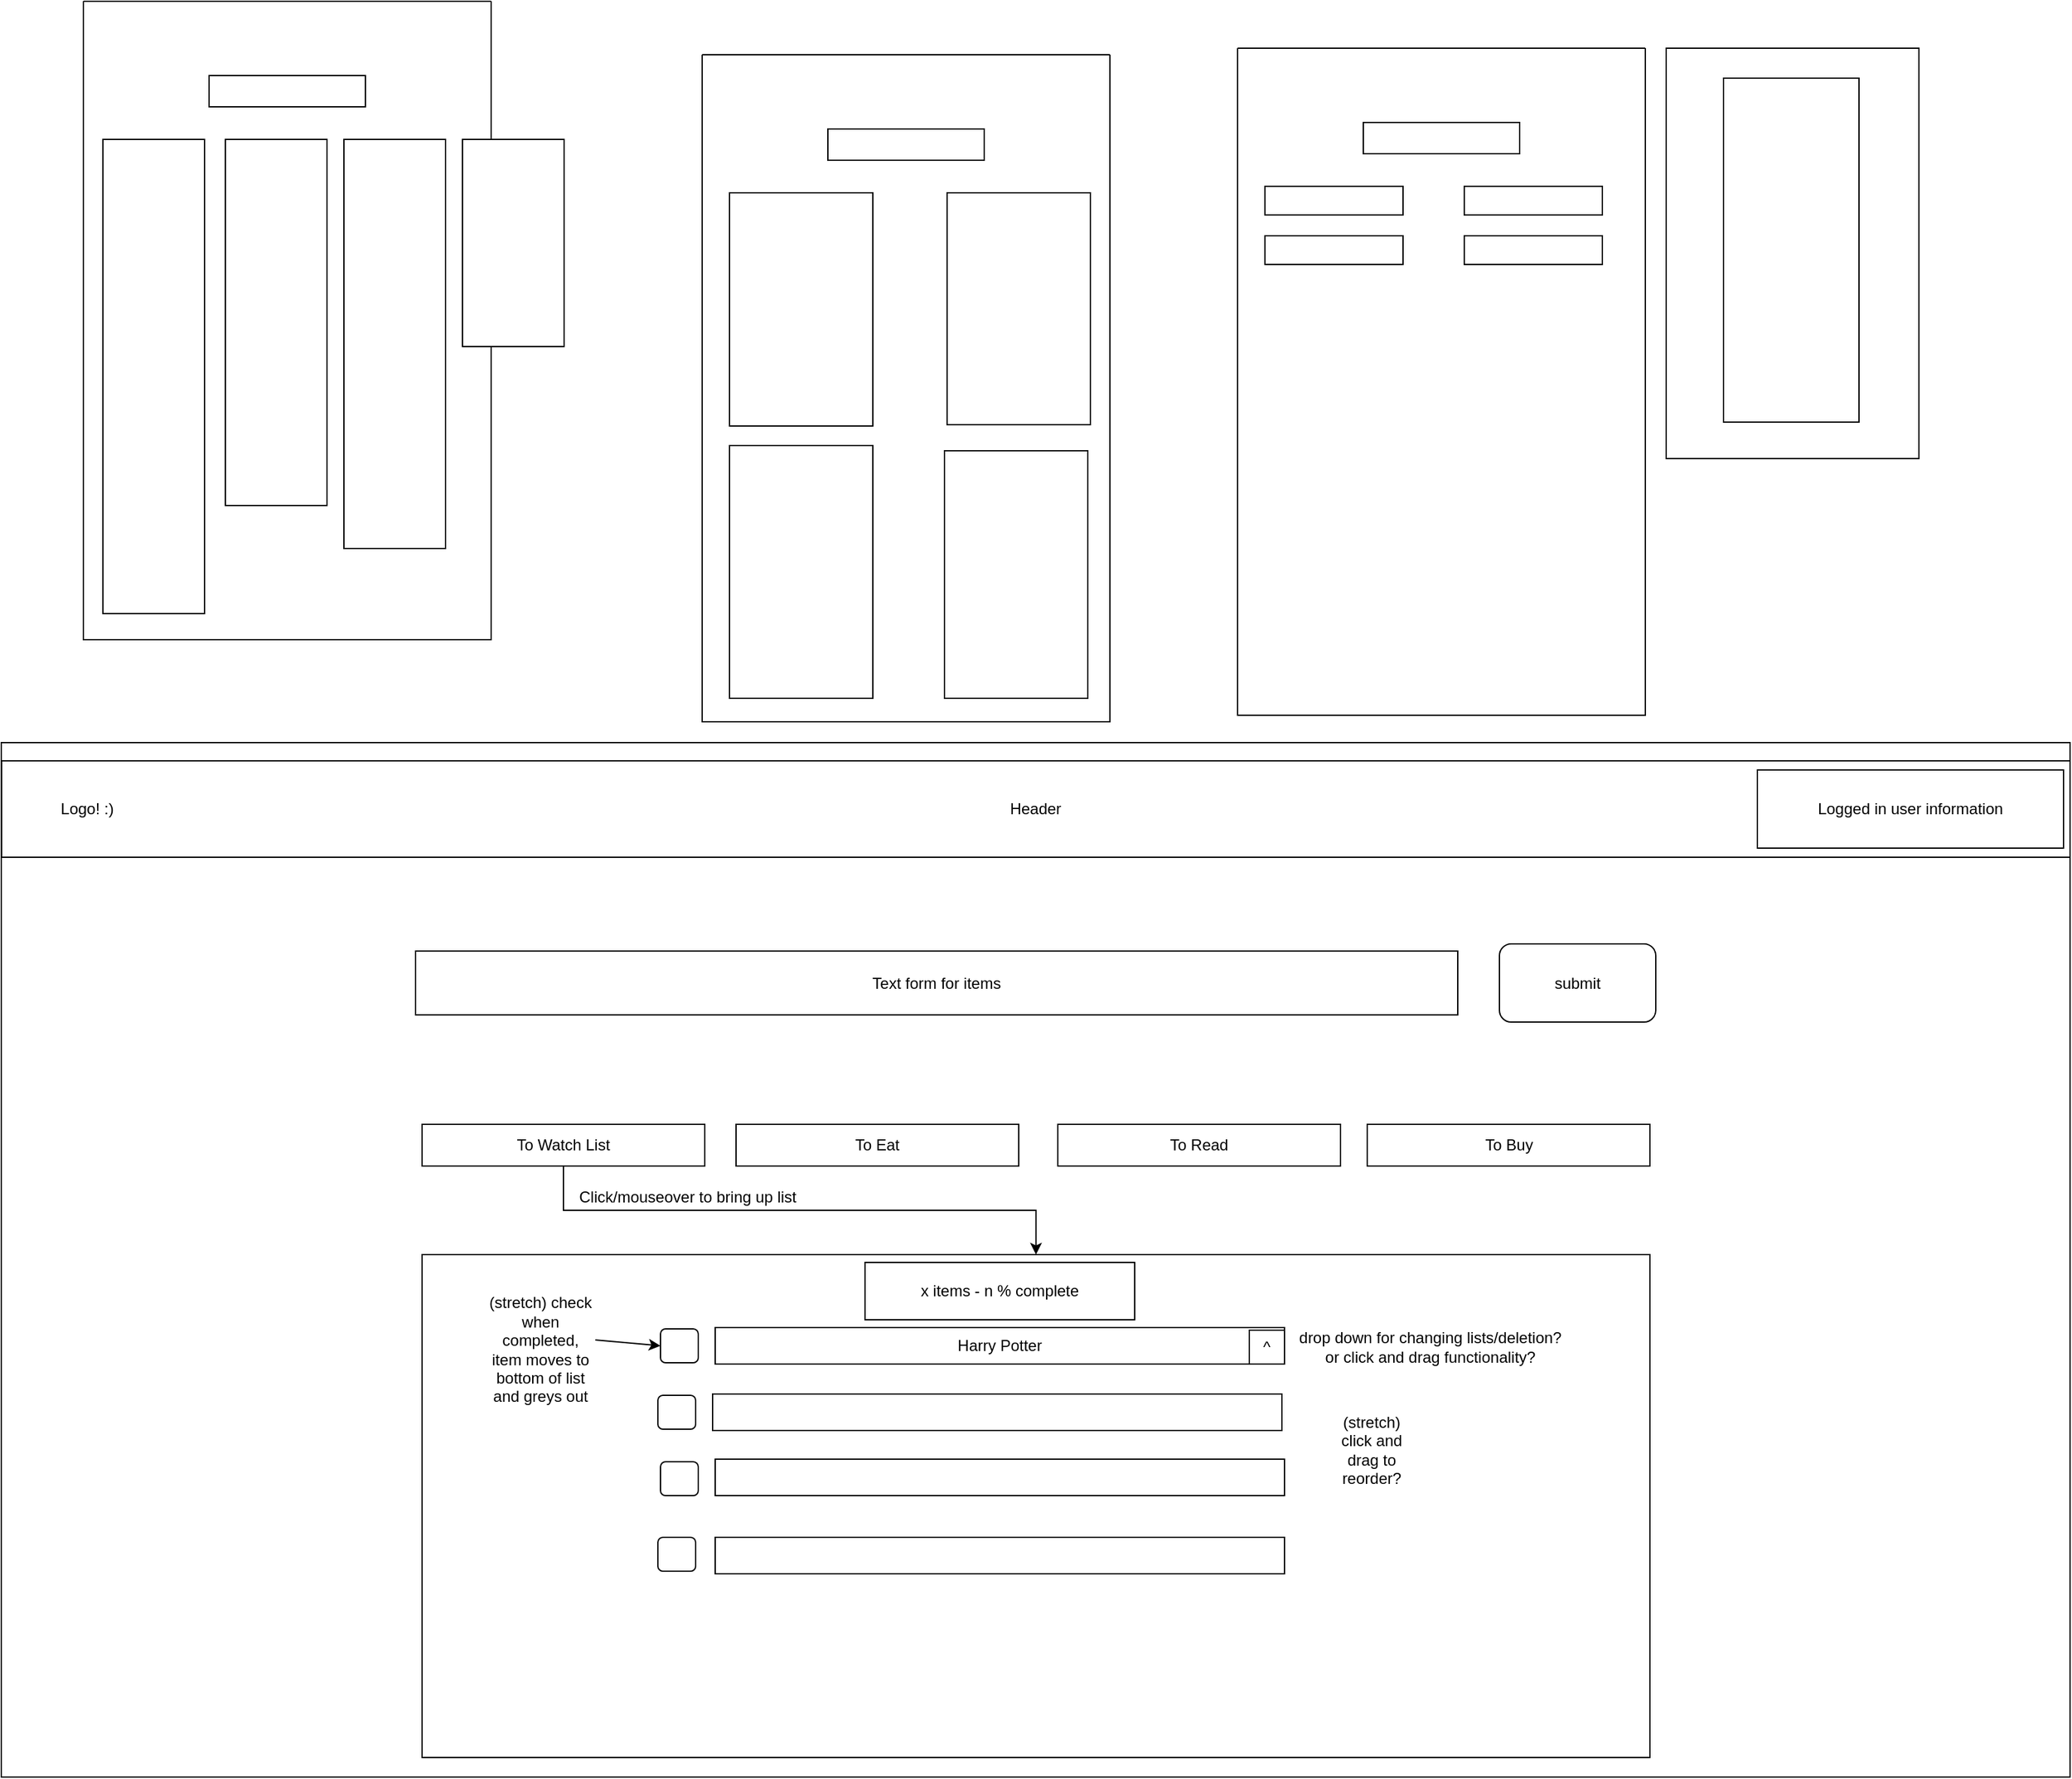 <mxfile version="24.0.4" type="device">
  <diagram name="Page-1" id="WreZiHgmlUJshKzMANvh">
    <mxGraphModel dx="2474" dy="1220" grid="0" gridSize="10" guides="1" tooltips="1" connect="1" arrows="1" fold="1" page="0" pageScale="1" pageWidth="850" pageHeight="1100" math="0" shadow="0">
      <root>
        <mxCell id="0" />
        <mxCell id="1" parent="0" />
        <mxCell id="0UZuifaKqZGqeyhI5H-K-1" value="" style="swimlane;startSize=0;" vertex="1" parent="1">
          <mxGeometry x="-608" y="-193" width="313" height="490" as="geometry">
            <mxRectangle x="-78" y="-77" width="50" height="44" as="alternateBounds" />
          </mxGeometry>
        </mxCell>
        <mxCell id="0UZuifaKqZGqeyhI5H-K-2" value="" style="rounded=0;whiteSpace=wrap;html=1;" vertex="1" parent="0UZuifaKqZGqeyhI5H-K-1">
          <mxGeometry x="96.5" y="57" width="120" height="24" as="geometry" />
        </mxCell>
        <mxCell id="0UZuifaKqZGqeyhI5H-K-3" value="" style="rounded=0;whiteSpace=wrap;html=1;" vertex="1" parent="0UZuifaKqZGqeyhI5H-K-1">
          <mxGeometry x="15" y="106" width="78" height="364" as="geometry" />
        </mxCell>
        <mxCell id="0UZuifaKqZGqeyhI5H-K-4" value="" style="rounded=0;whiteSpace=wrap;html=1;" vertex="1" parent="0UZuifaKqZGqeyhI5H-K-1">
          <mxGeometry x="109" y="106" width="78" height="281" as="geometry" />
        </mxCell>
        <mxCell id="0UZuifaKqZGqeyhI5H-K-5" value="" style="rounded=0;whiteSpace=wrap;html=1;" vertex="1" parent="0UZuifaKqZGqeyhI5H-K-1">
          <mxGeometry x="200" y="106" width="78" height="314" as="geometry" />
        </mxCell>
        <mxCell id="0UZuifaKqZGqeyhI5H-K-6" value="" style="rounded=0;whiteSpace=wrap;html=1;" vertex="1" parent="1">
          <mxGeometry x="-317" y="-87" width="78" height="159" as="geometry" />
        </mxCell>
        <mxCell id="0UZuifaKqZGqeyhI5H-K-7" value="" style="swimlane;startSize=0;" vertex="1" parent="1">
          <mxGeometry x="-133" y="-152" width="313" height="512" as="geometry">
            <mxRectangle x="-78" y="-77" width="50" height="44" as="alternateBounds" />
          </mxGeometry>
        </mxCell>
        <mxCell id="0UZuifaKqZGqeyhI5H-K-8" value="" style="rounded=0;whiteSpace=wrap;html=1;" vertex="1" parent="0UZuifaKqZGqeyhI5H-K-7">
          <mxGeometry x="96.5" y="57" width="120" height="24" as="geometry" />
        </mxCell>
        <mxCell id="0UZuifaKqZGqeyhI5H-K-9" value="&lt;span style=&quot;color: rgba(0, 0, 0, 0); font-family: monospace; font-size: 0px; text-align: start; text-wrap: nowrap;&quot;&gt;%3CmxGraphModel%3E%3Croot%3E%3CmxCell%20id%3D%220%22%2F%3E%3CmxCell%20id%3D%221%22%20parent%3D%220%22%2F%3E%3CmxCell%20id%3D%222%22%20value%3D%22%22%20style%3D%22rounded%3D0%3BwhiteSpace%3Dwrap%3Bhtml%3D1%3B%22%20vertex%3D%221%22%20parent%3D%221%22%3E%3CmxGeometry%20x%3D%22-118%22%20y%3D%22-46%22%20width%3D%22110%22%20height%3D%22194%22%20as%3D%22geometry%22%2F%3E%3C%2FmxCell%3E%3C%2Froot%3E%3C%2FmxGraphModel%3E&lt;/span&gt;" style="rounded=0;whiteSpace=wrap;html=1;" vertex="1" parent="0UZuifaKqZGqeyhI5H-K-7">
          <mxGeometry x="21" y="106" width="110" height="179" as="geometry" />
        </mxCell>
        <mxCell id="0UZuifaKqZGqeyhI5H-K-13" value="" style="rounded=0;whiteSpace=wrap;html=1;" vertex="1" parent="0UZuifaKqZGqeyhI5H-K-7">
          <mxGeometry x="188" y="106" width="110" height="178" as="geometry" />
        </mxCell>
        <mxCell id="0UZuifaKqZGqeyhI5H-K-14" value="" style="rounded=0;whiteSpace=wrap;html=1;" vertex="1" parent="0UZuifaKqZGqeyhI5H-K-7">
          <mxGeometry x="21" y="300" width="110" height="194" as="geometry" />
        </mxCell>
        <mxCell id="0UZuifaKqZGqeyhI5H-K-15" value="" style="rounded=0;whiteSpace=wrap;html=1;" vertex="1" parent="0UZuifaKqZGqeyhI5H-K-7">
          <mxGeometry x="186" y="304" width="110" height="190" as="geometry" />
        </mxCell>
        <mxCell id="0UZuifaKqZGqeyhI5H-K-16" value="" style="swimlane;startSize=0;" vertex="1" parent="1">
          <mxGeometry x="278" y="-157" width="313" height="512" as="geometry">
            <mxRectangle x="-78" y="-77" width="50" height="44" as="alternateBounds" />
          </mxGeometry>
        </mxCell>
        <mxCell id="0UZuifaKqZGqeyhI5H-K-17" value="" style="rounded=0;whiteSpace=wrap;html=1;" vertex="1" parent="0UZuifaKqZGqeyhI5H-K-16">
          <mxGeometry x="96.5" y="57" width="120" height="24" as="geometry" />
        </mxCell>
        <mxCell id="0UZuifaKqZGqeyhI5H-K-18" value="&lt;span style=&quot;color: rgba(0, 0, 0, 0); font-family: monospace; font-size: 0px; text-align: start; text-wrap: nowrap;&quot;&gt;%3CmxGraphModel%3E%3Croot%3E%3CmxCell%20id%3D%220%22%2F%3E%3CmxCell%20id%3D%221%22%20parent%3D%220%22%2F%3E%3CmxCell%20id%3D%222%22%20value%3D%22%22%20style%3D%22rounded%3D0%3BwhiteSpace%3Dwrap%3Bhtml%3D1%3B%22%20vertex%3D%221%22%20parent%3D%221%22%3E%3CmxGeometry%20x%3D%22-118%22%20y%3D%22-46%22%20width%3D%22110%22%20height%3D%22194%22%20as%3D%22geometry%22%2F%3E%3C%2FmxCell%3E%3C%2Froot%3E%3C%2FmxGraphModel%3E&lt;/span&gt;" style="rounded=0;whiteSpace=wrap;html=1;" vertex="1" parent="0UZuifaKqZGqeyhI5H-K-16">
          <mxGeometry x="21" y="106" width="106" height="22" as="geometry" />
        </mxCell>
        <mxCell id="0UZuifaKqZGqeyhI5H-K-22" value="&lt;span style=&quot;color: rgba(0, 0, 0, 0); font-family: monospace; font-size: 0px; text-align: start; text-wrap: nowrap;&quot;&gt;%3CmxGraphModel%3E%3Croot%3E%3CmxCell%20id%3D%220%22%2F%3E%3CmxCell%20id%3D%221%22%20parent%3D%220%22%2F%3E%3CmxCell%20id%3D%222%22%20value%3D%22%22%20style%3D%22rounded%3D0%3BwhiteSpace%3Dwrap%3Bhtml%3D1%3B%22%20vertex%3D%221%22%20parent%3D%221%22%3E%3CmxGeometry%20x%3D%22-118%22%20y%3D%22-46%22%20width%3D%22110%22%20height%3D%22194%22%20as%3D%22geometry%22%2F%3E%3C%2FmxCell%3E%3C%2Froot%3E%3C%2FmxGraphModel%3E&lt;/span&gt;" style="rounded=0;whiteSpace=wrap;html=1;" vertex="1" parent="0UZuifaKqZGqeyhI5H-K-16">
          <mxGeometry x="174" y="106" width="106" height="22" as="geometry" />
        </mxCell>
        <mxCell id="0UZuifaKqZGqeyhI5H-K-23" value="&lt;span style=&quot;color: rgba(0, 0, 0, 0); font-family: monospace; font-size: 0px; text-align: start; text-wrap: nowrap;&quot;&gt;%3CmxGraphModel%3E%3Croot%3E%3CmxCell%20id%3D%220%22%2F%3E%3CmxCell%20id%3D%221%22%20parent%3D%220%22%2F%3E%3CmxCell%20id%3D%222%22%20value%3D%22%22%20style%3D%22rounded%3D0%3BwhiteSpace%3Dwrap%3Bhtml%3D1%3B%22%20vertex%3D%221%22%20parent%3D%221%22%3E%3CmxGeometry%20x%3D%22-118%22%20y%3D%22-46%22%20width%3D%22110%22%20height%3D%22194%22%20as%3D%22geometry%22%2F%3E%3C%2FmxCell%3E%3C%2Froot%3E%3C%2FmxGraphModel%3E&lt;/span&gt;" style="rounded=0;whiteSpace=wrap;html=1;" vertex="1" parent="0UZuifaKqZGqeyhI5H-K-16">
          <mxGeometry x="21" y="144" width="106" height="22" as="geometry" />
        </mxCell>
        <mxCell id="0UZuifaKqZGqeyhI5H-K-24" value="&lt;span style=&quot;color: rgba(0, 0, 0, 0); font-family: monospace; font-size: 0px; text-align: start; text-wrap: nowrap;&quot;&gt;%3CmxGraphModel%3E%3Croot%3E%3CmxCell%20id%3D%220%22%2F%3E%3CmxCell%20id%3D%221%22%20parent%3D%220%22%2F%3E%3CmxCell%20id%3D%222%22%20value%3D%22%22%20style%3D%22rounded%3D0%3BwhiteSpace%3Dwrap%3Bhtml%3D1%3B%22%20vertex%3D%221%22%20parent%3D%221%22%3E%3CmxGeometry%20x%3D%22-118%22%20y%3D%22-46%22%20width%3D%22110%22%20height%3D%22194%22%20as%3D%22geometry%22%2F%3E%3C%2FmxCell%3E%3C%2Froot%3E%3C%2FmxGraphModel%3E&lt;/span&gt;" style="rounded=0;whiteSpace=wrap;html=1;" vertex="1" parent="0UZuifaKqZGqeyhI5H-K-16">
          <mxGeometry x="174" y="144" width="106" height="22" as="geometry" />
        </mxCell>
        <mxCell id="0UZuifaKqZGqeyhI5H-K-26" value="" style="rounded=0;whiteSpace=wrap;html=1;" vertex="1" parent="1">
          <mxGeometry x="607" y="-157" width="194" height="315" as="geometry" />
        </mxCell>
        <mxCell id="0UZuifaKqZGqeyhI5H-K-27" value="&lt;span style=&quot;color: rgba(0, 0, 0, 0); font-family: monospace; font-size: 0px; text-align: start; text-wrap: nowrap;&quot;&gt;%3CmxGraphModel%3E%3Croot%3E%3CmxCell%20id%3D%220%22%2F%3E%3CmxCell%20id%3D%221%22%20parent%3D%220%22%2F%3E%3CmxCell%20id%3D%222%22%20value%3D%22%22%20style%3D%22rounded%3D0%3BwhiteSpace%3Dwrap%3Bhtml%3D1%3B%22%20vertex%3D%221%22%20parent%3D%221%22%3E%3CmxGeometry%20x%3D%22-118%22%20y%3D%22-46%22%20width%3D%22110%22%20height%3D%22194%22%20as%3D%22geometry%22%2F%3E%3C%2FmxCell%3E%3C%2Froot%3E%3C%2FmxGraphModel%3E&lt;/span&gt;" style="rounded=0;whiteSpace=wrap;html=1;" vertex="1" parent="1">
          <mxGeometry x="651" y="-134" width="104" height="264" as="geometry" />
        </mxCell>
        <mxCell id="0UZuifaKqZGqeyhI5H-K-29" value="" style="rounded=0;whiteSpace=wrap;html=1;" vertex="1" parent="1">
          <mxGeometry x="-671" y="376" width="1588" height="794" as="geometry" />
        </mxCell>
        <mxCell id="0UZuifaKqZGqeyhI5H-K-30" value="Text form for items" style="rounded=0;whiteSpace=wrap;html=1;" vertex="1" parent="1">
          <mxGeometry x="-353" y="536" width="800" height="49" as="geometry" />
        </mxCell>
        <mxCell id="0UZuifaKqZGqeyhI5H-K-31" value="submit" style="rounded=1;whiteSpace=wrap;html=1;" vertex="1" parent="1">
          <mxGeometry x="479" y="530.5" width="120" height="60" as="geometry" />
        </mxCell>
        <mxCell id="0UZuifaKqZGqeyhI5H-K-51" style="edgeStyle=orthogonalEdgeStyle;rounded=0;orthogonalLoop=1;jettySize=auto;html=1;exitX=0.5;exitY=1;exitDx=0;exitDy=0;" edge="1" parent="1" source="0UZuifaKqZGqeyhI5H-K-32" target="0UZuifaKqZGqeyhI5H-K-36">
          <mxGeometry relative="1" as="geometry" />
        </mxCell>
        <mxCell id="0UZuifaKqZGqeyhI5H-K-32" value="To Watch List" style="rounded=0;whiteSpace=wrap;html=1;" vertex="1" parent="1">
          <mxGeometry x="-348" y="669" width="217" height="32" as="geometry" />
        </mxCell>
        <mxCell id="0UZuifaKqZGqeyhI5H-K-33" value="To Buy" style="rounded=0;whiteSpace=wrap;html=1;" vertex="1" parent="1">
          <mxGeometry x="377.5" y="669" width="217" height="32" as="geometry" />
        </mxCell>
        <mxCell id="0UZuifaKqZGqeyhI5H-K-34" value="To Read" style="rounded=0;whiteSpace=wrap;html=1;" vertex="1" parent="1">
          <mxGeometry x="140" y="669" width="217" height="32" as="geometry" />
        </mxCell>
        <mxCell id="0UZuifaKqZGqeyhI5H-K-35" value="To Eat" style="rounded=0;whiteSpace=wrap;html=1;" vertex="1" parent="1">
          <mxGeometry x="-107" y="669" width="217" height="32" as="geometry" />
        </mxCell>
        <mxCell id="0UZuifaKqZGqeyhI5H-K-36" value="" style="rounded=0;whiteSpace=wrap;html=1;" vertex="1" parent="1">
          <mxGeometry x="-348" y="769" width="942.5" height="386" as="geometry" />
        </mxCell>
        <mxCell id="0UZuifaKqZGqeyhI5H-K-39" value="" style="rounded=1;whiteSpace=wrap;html=1;" vertex="1" parent="1">
          <mxGeometry x="-165" y="826" width="29" height="26" as="geometry" />
        </mxCell>
        <mxCell id="0UZuifaKqZGqeyhI5H-K-40" value="Harry Potter" style="rounded=0;whiteSpace=wrap;html=1;" vertex="1" parent="1">
          <mxGeometry x="-123" y="825" width="437" height="28" as="geometry" />
        </mxCell>
        <mxCell id="0UZuifaKqZGqeyhI5H-K-41" value="" style="rounded=0;whiteSpace=wrap;html=1;" vertex="1" parent="1">
          <mxGeometry x="-125" y="876" width="437" height="28" as="geometry" />
        </mxCell>
        <mxCell id="0UZuifaKqZGqeyhI5H-K-42" value="" style="rounded=0;whiteSpace=wrap;html=1;" vertex="1" parent="1">
          <mxGeometry x="-123" y="926" width="437" height="28" as="geometry" />
        </mxCell>
        <mxCell id="0UZuifaKqZGqeyhI5H-K-43" value="" style="rounded=0;whiteSpace=wrap;html=1;" vertex="1" parent="1">
          <mxGeometry x="-123" y="986" width="437" height="28" as="geometry" />
        </mxCell>
        <mxCell id="0UZuifaKqZGqeyhI5H-K-44" value="" style="rounded=1;whiteSpace=wrap;html=1;" vertex="1" parent="1">
          <mxGeometry x="-167" y="877" width="29" height="26" as="geometry" />
        </mxCell>
        <mxCell id="0UZuifaKqZGqeyhI5H-K-45" value="" style="rounded=1;whiteSpace=wrap;html=1;" vertex="1" parent="1">
          <mxGeometry x="-165" y="928" width="29" height="26" as="geometry" />
        </mxCell>
        <mxCell id="0UZuifaKqZGqeyhI5H-K-46" value="" style="rounded=1;whiteSpace=wrap;html=1;" vertex="1" parent="1">
          <mxGeometry x="-167" y="986" width="29" height="26" as="geometry" />
        </mxCell>
        <mxCell id="0UZuifaKqZGqeyhI5H-K-49" value="Header" style="rounded=0;whiteSpace=wrap;html=1;" vertex="1" parent="1">
          <mxGeometry x="-670.75" y="390" width="1587.75" height="74" as="geometry" />
        </mxCell>
        <mxCell id="0UZuifaKqZGqeyhI5H-K-50" value="Logged in user information" style="rounded=0;whiteSpace=wrap;html=1;" vertex="1" parent="1">
          <mxGeometry x="677" y="397" width="235" height="60" as="geometry" />
        </mxCell>
        <mxCell id="0UZuifaKqZGqeyhI5H-K-52" value="Click/mouseover to bring up list" style="text;html=1;align=center;verticalAlign=middle;whiteSpace=wrap;rounded=0;" vertex="1" parent="1">
          <mxGeometry x="-237" y="710" width="186" height="30" as="geometry" />
        </mxCell>
        <mxCell id="0UZuifaKqZGqeyhI5H-K-53" value="Logo! :)" style="text;html=1;align=center;verticalAlign=middle;whiteSpace=wrap;rounded=0;" vertex="1" parent="1">
          <mxGeometry x="-635" y="412" width="60" height="30" as="geometry" />
        </mxCell>
        <mxCell id="0UZuifaKqZGqeyhI5H-K-54" value="drop down for changing lists/deletion? or click and drag functionality?" style="text;html=1;align=center;verticalAlign=middle;whiteSpace=wrap;rounded=0;" vertex="1" parent="1">
          <mxGeometry x="321" y="825" width="210" height="30" as="geometry" />
        </mxCell>
        <mxCell id="0UZuifaKqZGqeyhI5H-K-55" value="^" style="rounded=0;whiteSpace=wrap;html=1;" vertex="1" parent="1">
          <mxGeometry x="287" y="827" width="27" height="26" as="geometry" />
        </mxCell>
        <mxCell id="0UZuifaKqZGqeyhI5H-K-56" value="(stretch) check when completed, item moves to bottom of list and greys out" style="text;html=1;align=center;verticalAlign=middle;whiteSpace=wrap;rounded=0;" vertex="1" parent="1">
          <mxGeometry x="-299" y="827" width="84" height="30" as="geometry" />
        </mxCell>
        <mxCell id="0UZuifaKqZGqeyhI5H-K-58" value="" style="endArrow=classic;html=1;rounded=0;exitX=1;exitY=0.25;exitDx=0;exitDy=0;entryX=0;entryY=0.5;entryDx=0;entryDy=0;" edge="1" parent="1" source="0UZuifaKqZGqeyhI5H-K-56" target="0UZuifaKqZGqeyhI5H-K-39">
          <mxGeometry width="50" height="50" relative="1" as="geometry">
            <mxPoint x="107" y="802" as="sourcePoint" />
            <mxPoint x="157" y="752" as="targetPoint" />
          </mxGeometry>
        </mxCell>
        <mxCell id="0UZuifaKqZGqeyhI5H-K-59" value="(stretch) click and drag to reorder?" style="text;html=1;align=center;verticalAlign=middle;whiteSpace=wrap;rounded=0;" vertex="1" parent="1">
          <mxGeometry x="351" y="904" width="60" height="30" as="geometry" />
        </mxCell>
        <mxCell id="0UZuifaKqZGqeyhI5H-K-63" value="x items - n % complete" style="rounded=0;whiteSpace=wrap;html=1;" vertex="1" parent="1">
          <mxGeometry x="-8" y="775" width="207" height="44" as="geometry" />
        </mxCell>
      </root>
    </mxGraphModel>
  </diagram>
</mxfile>
